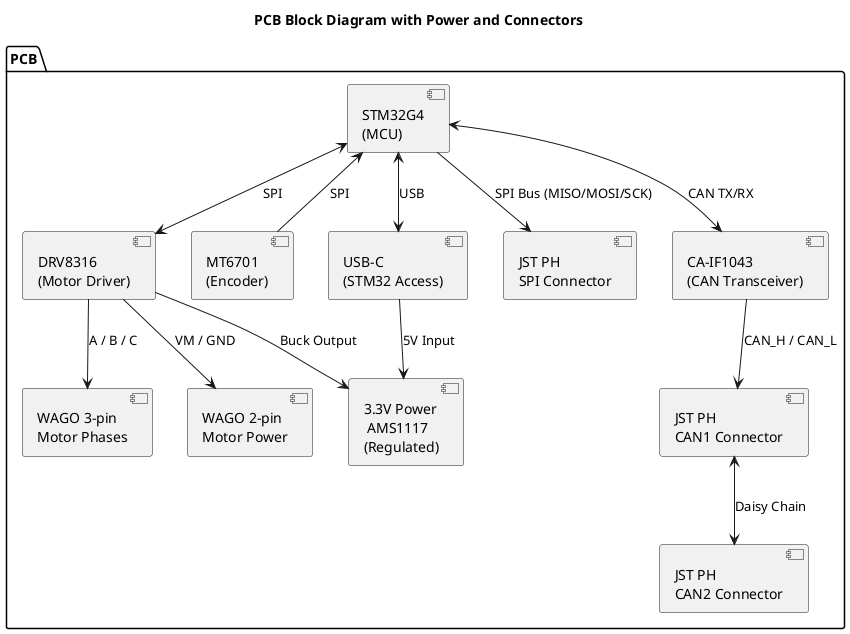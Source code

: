 @startuml
title PCB Block Diagram with Power and Connectors

package "PCB" {

    [STM32G4\n(MCU)] as MCU
    [DRV8316\n(Motor Driver)] as Driver
    [MT6701\n(Encoder)] as Encoder
    [CA-IF1043\n(CAN Transceiver)] as CAN

    ' External connectors
    [JST PH\nCAN1 Connector] as CAN1
    [JST PH\nCAN2 Connector] as CAN2
    [JST PH\nSPI Connector] as SPI_CONN
    [WAGO 3-pin\nMotor Phases] as WAGO_BLDC
    [WAGO 2-pin\nMotor Power] as WAGO_PWR
    [USB-C\n(STM32 Access)] as USB_C

    ' Power section
    [3.3V Power\n AMS1117 \n(Regulated)] as POWER_3V3
    USB_C --> POWER_3V3 : 5V Input
    Driver --> POWER_3V3 : Buck Output


    ' Internal data connections
    MCU <--> Driver : SPI
    MCU <-- Encoder : SPI
    MCU <--> CAN : CAN TX/RX
    MCU <--> USB_C : USB

    ' Connectors to external
    CAN --> CAN1 : CAN_H / CAN_L
    CAN1 <--> CAN2 : Daisy Chain
    MCU --> SPI_CONN : SPI Bus (MISO/MOSI/SCK)
    Driver --> WAGO_BLDC : A / B / C
    Driver --> WAGO_PWR : VM / GND
}

@enduml

